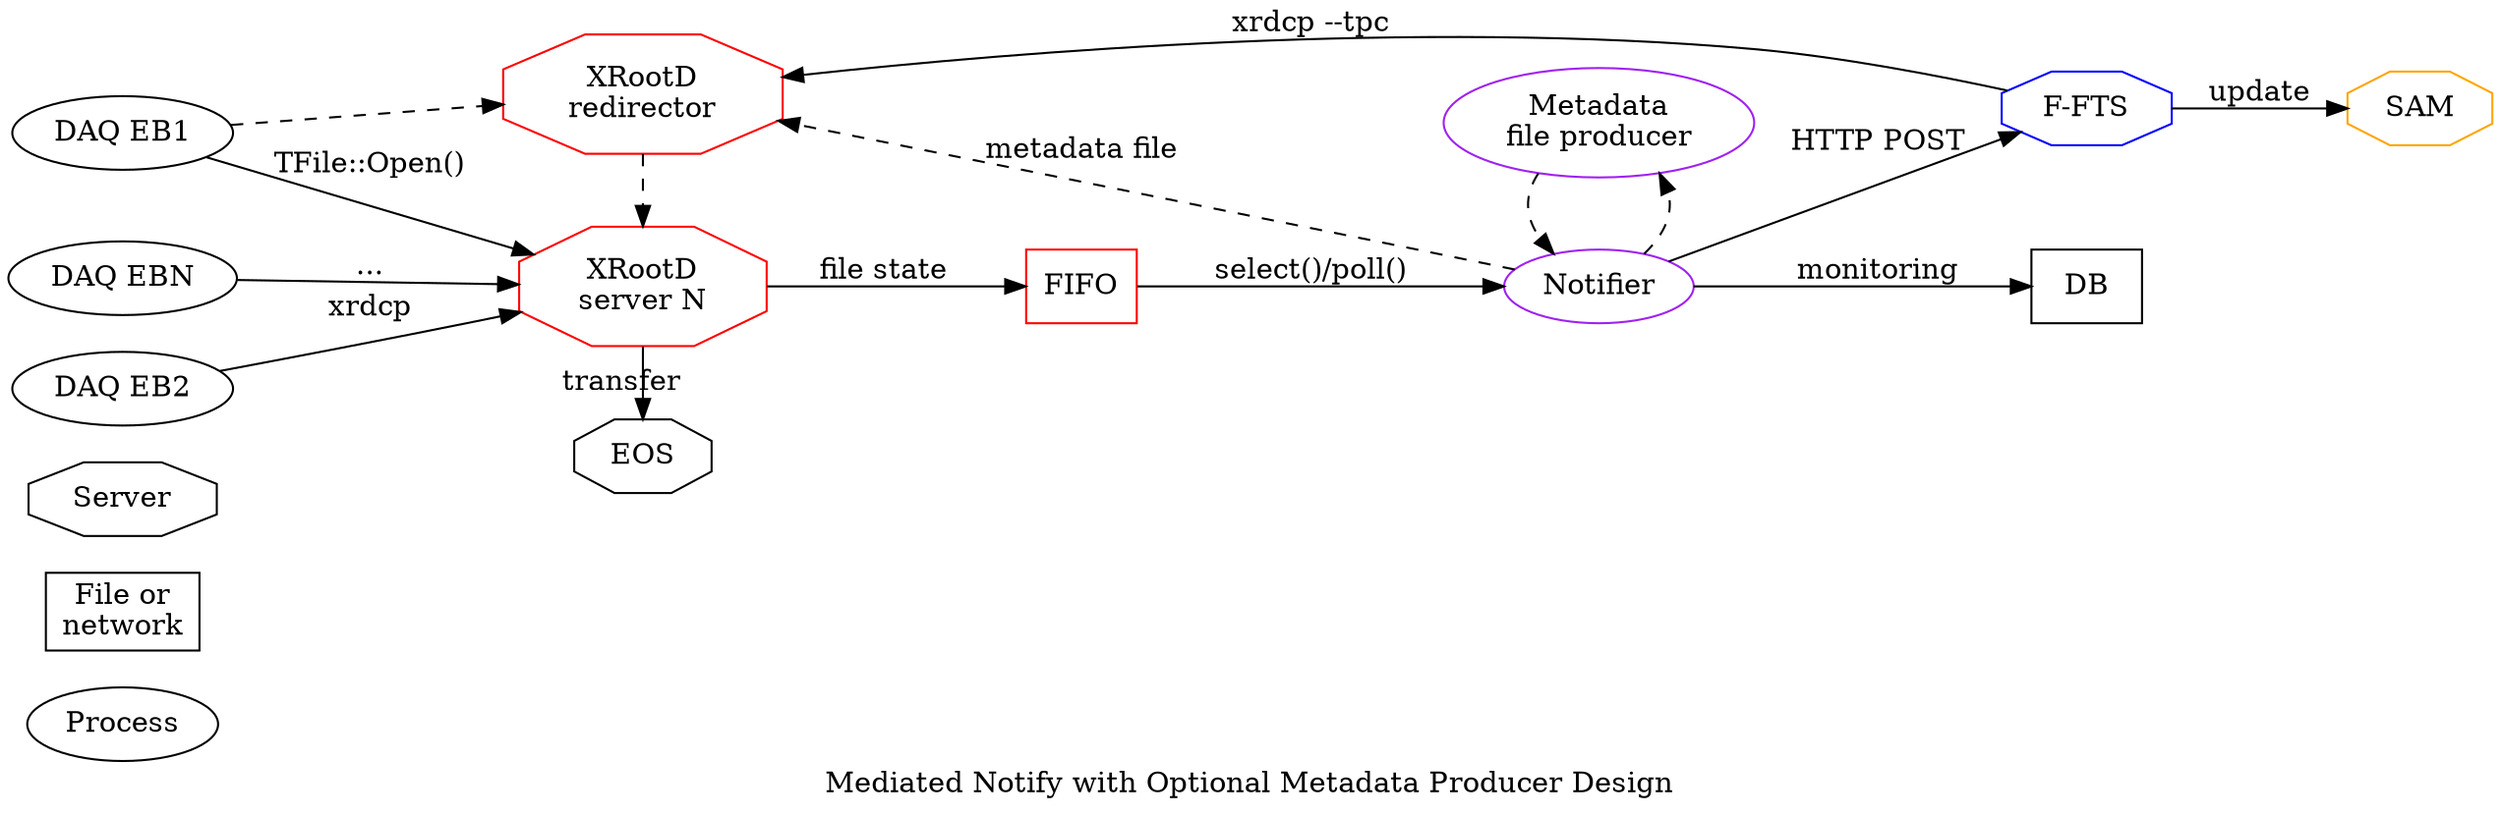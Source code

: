 digraph pdrnotifier {
	label="Mediated Notify with Optional Metadata Producer Design";
	rankdir=LR;
	
	processes[label="Process"];
	file[label="File or\nnetwork",shape=box];
	server[label="Server",shape=octagon];


	daq1[label="DAQ EB1"];
	daq2[label="DAQ EB2"];
	daqn[label="DAQ EBN"];
	

	fifo[shape=box,label="FIFO",color=red];
	notifier[label="Notifier",color="purple"];
	mdfp[label="Metadata\nfile producer",color="purple"];
	
	xrootdrdr[shape=octagon,label="XRootD\nredirector",color=red]
	xrootd[shape=octagon,label="XRootD\nserver N",color=red]
	eos[shape=octagon,label="EOS"]

	db[shape=box, label="DB"];

	fts[shape=octagon,label="F-FTS",color="blue"];
	sam[shape=octagon,label="SAM",color="orange"];

	{rank="same"; xrootdrdr; xrootd; eos}
	{rank="same"; notifier; mdfp}
	

	daq1->xrootdrdr[style=dashed];
	xrootdrdr->xrootd[style=dashed];

	daq1->xrootd[label="TFile::Open()"];
	daq2->xrootd[label="xrdcp"];
	daqn->xrootd[label="..."];

	xrootd->fifo[label="file state"];
	fifo->notifier[label="select()/poll()"];
	notifier->fts[label="HTTP POST"];
	notifier->mdfp->notifier[style=dashed];
	notifier->xrootdrdr[style=dashed,label="metadata file"];
	notifier->db[label="monitoring"];

	fts->xrootdrdr[label="xrdcp --tpc"];
	fts->sam[label="update"];
	
	xrootd->eos[label="transfer"];
}